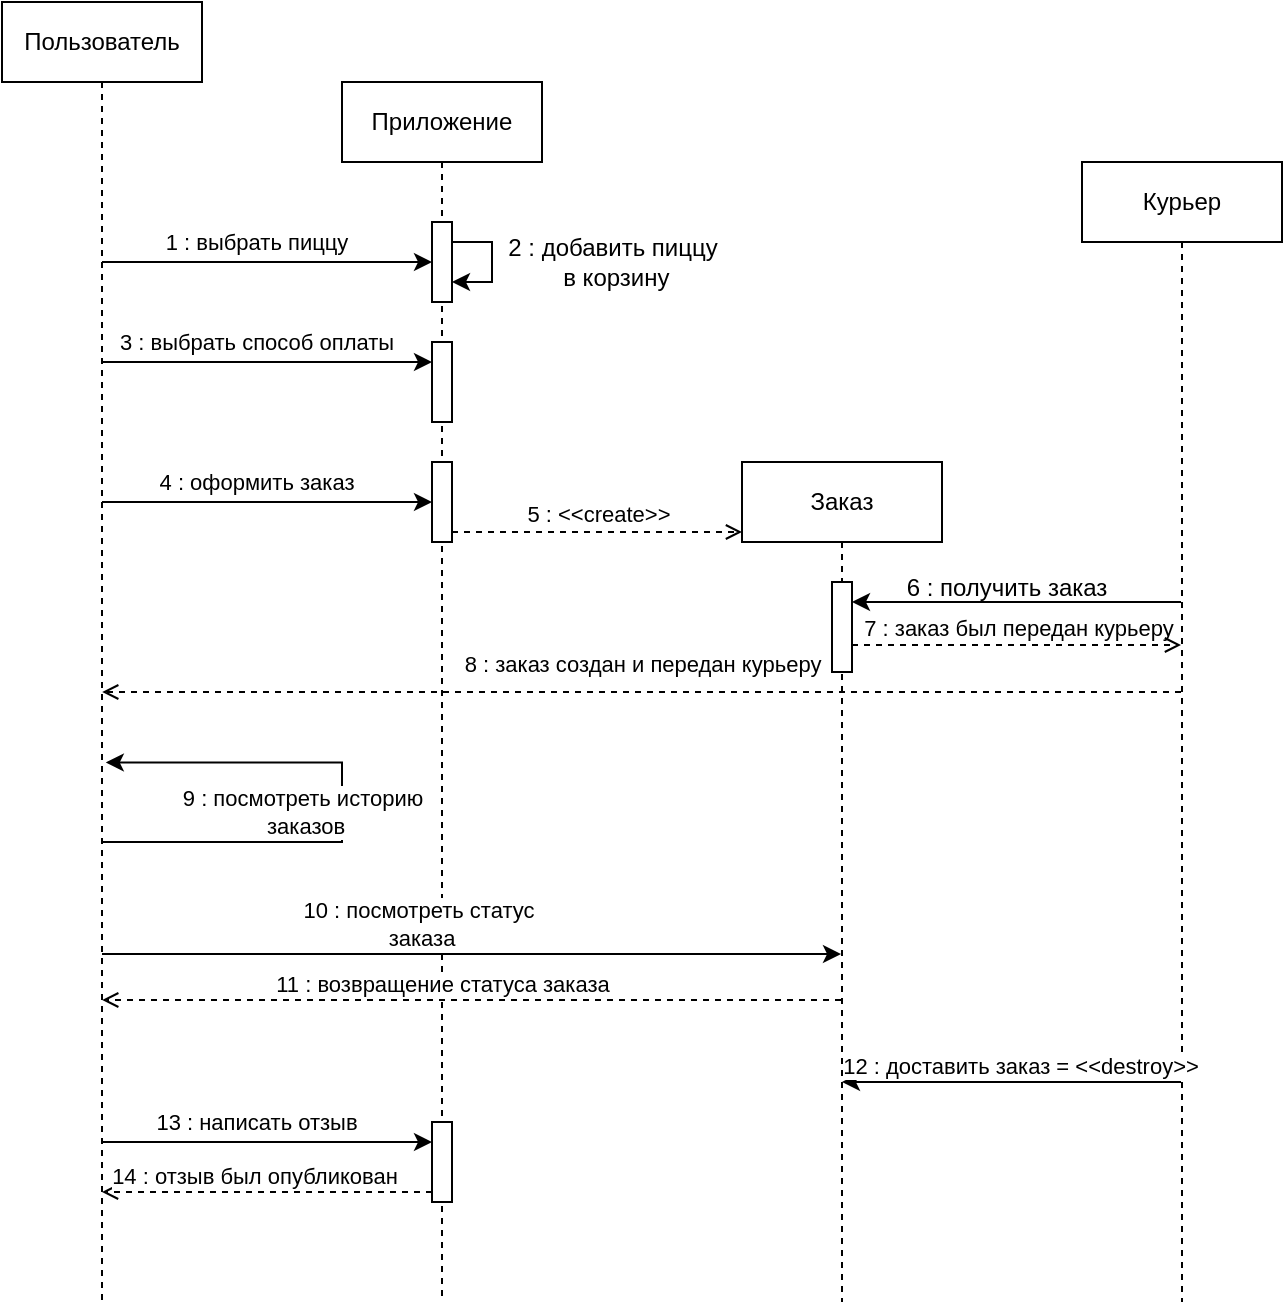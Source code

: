 <mxfile version="24.0.6" type="github">
  <diagram name="Страница — 1" id="hY87scyZslR1d9eWhfrw">
    <mxGraphModel dx="1185" dy="651" grid="1" gridSize="10" guides="1" tooltips="1" connect="1" arrows="1" fold="1" page="1" pageScale="1" pageWidth="827" pageHeight="1169" math="0" shadow="0">
      <root>
        <mxCell id="0" />
        <mxCell id="1" parent="0" />
        <mxCell id="UCRyetdWfhHOHcdlKuk4-5" style="edgeStyle=elbowEdgeStyle;rounded=0;orthogonalLoop=1;jettySize=auto;html=1;elbow=vertical;curved=0;" parent="1" source="UCRyetdWfhHOHcdlKuk4-1" target="UCRyetdWfhHOHcdlKuk4-6" edge="1">
          <mxGeometry relative="1" as="geometry" />
        </mxCell>
        <mxCell id="UCRyetdWfhHOHcdlKuk4-7" value="1 : выбрать пиццу" style="edgeLabel;html=1;align=center;verticalAlign=middle;resizable=0;points=[];" parent="UCRyetdWfhHOHcdlKuk4-5" vertex="1" connectable="0">
          <mxGeometry x="-0.243" y="1" relative="1" as="geometry">
            <mxPoint x="14" y="-9" as="offset" />
          </mxGeometry>
        </mxCell>
        <mxCell id="UCRyetdWfhHOHcdlKuk4-1" value="Пользователь" style="shape=umlLifeline;perimeter=lifelinePerimeter;whiteSpace=wrap;html=1;container=1;dropTarget=0;collapsible=0;recursiveResize=0;outlineConnect=0;portConstraint=eastwest;newEdgeStyle={&quot;edgeStyle&quot;:&quot;elbowEdgeStyle&quot;,&quot;elbow&quot;:&quot;vertical&quot;,&quot;curved&quot;:0,&quot;rounded&quot;:0};" parent="1" vertex="1">
          <mxGeometry x="210" y="150" width="100" height="650" as="geometry" />
        </mxCell>
        <mxCell id="UCRyetdWfhHOHcdlKuk4-3" value="Приложение" style="shape=umlLifeline;perimeter=lifelinePerimeter;whiteSpace=wrap;html=1;container=1;dropTarget=0;collapsible=0;recursiveResize=0;outlineConnect=0;portConstraint=eastwest;newEdgeStyle={&quot;edgeStyle&quot;:&quot;elbowEdgeStyle&quot;,&quot;elbow&quot;:&quot;vertical&quot;,&quot;curved&quot;:0,&quot;rounded&quot;:0};" parent="1" vertex="1">
          <mxGeometry x="380" y="190" width="100" height="610" as="geometry" />
        </mxCell>
        <mxCell id="UCRyetdWfhHOHcdlKuk4-6" value="" style="html=1;points=[[0,0,0,0,5],[0,1,0,0,-5],[1,0,0,0,5],[1,1,0,0,-5]];perimeter=orthogonalPerimeter;outlineConnect=0;targetShapes=umlLifeline;portConstraint=eastwest;newEdgeStyle={&quot;curved&quot;:0,&quot;rounded&quot;:0};" parent="UCRyetdWfhHOHcdlKuk4-3" vertex="1">
          <mxGeometry x="45" y="70" width="10" height="40" as="geometry" />
        </mxCell>
        <mxCell id="UCRyetdWfhHOHcdlKuk4-8" style="edgeStyle=orthogonalEdgeStyle;rounded=0;orthogonalLoop=1;jettySize=auto;html=1;curved=0;" parent="UCRyetdWfhHOHcdlKuk4-3" source="UCRyetdWfhHOHcdlKuk4-6" target="UCRyetdWfhHOHcdlKuk4-6" edge="1">
          <mxGeometry relative="1" as="geometry" />
        </mxCell>
        <mxCell id="UCRyetdWfhHOHcdlKuk4-14" value="" style="html=1;points=[[0,0,0,0,5],[0,1,0,0,-5],[1,0,0,0,5],[1,1,0,0,-5]];perimeter=orthogonalPerimeter;outlineConnect=0;targetShapes=umlLifeline;portConstraint=eastwest;newEdgeStyle={&quot;curved&quot;:0,&quot;rounded&quot;:0};" parent="UCRyetdWfhHOHcdlKuk4-3" vertex="1">
          <mxGeometry x="45" y="190" width="10" height="40" as="geometry" />
        </mxCell>
        <mxCell id="r4ULVXh8f3Sc4uGh58wk-24" value="" style="html=1;points=[[0,0,0,0,5],[0,1,0,0,-5],[1,0,0,0,5],[1,1,0,0,-5]];perimeter=orthogonalPerimeter;outlineConnect=0;targetShapes=umlLifeline;portConstraint=eastwest;newEdgeStyle={&quot;curved&quot;:0,&quot;rounded&quot;:0};" parent="UCRyetdWfhHOHcdlKuk4-3" vertex="1">
          <mxGeometry x="45" y="130" width="10" height="40" as="geometry" />
        </mxCell>
        <mxCell id="r4ULVXh8f3Sc4uGh58wk-31" value="" style="html=1;points=[[0,0,0,0,5],[0,1,0,0,-5],[1,0,0,0,5],[1,1,0,0,-5]];perimeter=orthogonalPerimeter;outlineConnect=0;targetShapes=umlLifeline;portConstraint=eastwest;newEdgeStyle={&quot;curved&quot;:0,&quot;rounded&quot;:0};" parent="UCRyetdWfhHOHcdlKuk4-3" vertex="1">
          <mxGeometry x="45" y="520" width="10" height="40" as="geometry" />
        </mxCell>
        <mxCell id="r4ULVXh8f3Sc4uGh58wk-38" style="edgeStyle=elbowEdgeStyle;rounded=0;orthogonalLoop=1;jettySize=auto;html=1;elbow=vertical;curved=0;" parent="1" source="UCRyetdWfhHOHcdlKuk4-4" target="r4ULVXh8f3Sc4uGh58wk-17" edge="1">
          <mxGeometry relative="1" as="geometry">
            <mxPoint x="662" y="450.81" as="targetPoint" />
            <mxPoint x="796.5" y="450.857" as="sourcePoint" />
            <Array as="points">
              <mxPoint x="640" y="450" />
            </Array>
          </mxGeometry>
        </mxCell>
        <mxCell id="UCRyetdWfhHOHcdlKuk4-4" value="Курьер" style="shape=umlLifeline;perimeter=lifelinePerimeter;whiteSpace=wrap;html=1;container=1;dropTarget=0;collapsible=0;recursiveResize=0;outlineConnect=0;portConstraint=eastwest;newEdgeStyle={&quot;edgeStyle&quot;:&quot;elbowEdgeStyle&quot;,&quot;elbow&quot;:&quot;vertical&quot;,&quot;curved&quot;:0,&quot;rounded&quot;:0};" parent="1" vertex="1">
          <mxGeometry x="750" y="230" width="100" height="570" as="geometry" />
        </mxCell>
        <mxCell id="UCRyetdWfhHOHcdlKuk4-9" value="2 : добавить пиццу&lt;div&gt;&amp;nbsp;в корзину&lt;/div&gt;" style="text;html=1;align=center;verticalAlign=middle;resizable=0;points=[];autosize=1;strokeColor=none;fillColor=none;" parent="1" vertex="1">
          <mxGeometry x="450" y="260" width="130" height="40" as="geometry" />
        </mxCell>
        <mxCell id="UCRyetdWfhHOHcdlKuk4-10" value="Заказ" style="shape=umlLifeline;perimeter=lifelinePerimeter;whiteSpace=wrap;html=1;container=1;dropTarget=0;collapsible=0;recursiveResize=0;outlineConnect=0;portConstraint=eastwest;newEdgeStyle={&quot;edgeStyle&quot;:&quot;elbowEdgeStyle&quot;,&quot;elbow&quot;:&quot;vertical&quot;,&quot;curved&quot;:0,&quot;rounded&quot;:0};" parent="1" vertex="1">
          <mxGeometry x="580" y="380" width="100" height="420" as="geometry" />
        </mxCell>
        <mxCell id="r4ULVXh8f3Sc4uGh58wk-17" value="" style="html=1;points=[[0,0,0,0,5],[0,1,0,0,-5],[1,0,0,0,5],[1,1,0,0,-5]];perimeter=orthogonalPerimeter;outlineConnect=0;targetShapes=umlLifeline;portConstraint=eastwest;newEdgeStyle={&quot;curved&quot;:0,&quot;rounded&quot;:0};" parent="UCRyetdWfhHOHcdlKuk4-10" vertex="1">
          <mxGeometry x="45" y="60" width="10" height="45" as="geometry" />
        </mxCell>
        <mxCell id="UCRyetdWfhHOHcdlKuk4-12" style="edgeStyle=elbowEdgeStyle;rounded=0;orthogonalLoop=1;jettySize=auto;html=1;elbow=vertical;curved=0;" parent="1" source="UCRyetdWfhHOHcdlKuk4-1" target="UCRyetdWfhHOHcdlKuk4-14" edge="1">
          <mxGeometry relative="1" as="geometry">
            <mxPoint x="250.024" y="410" as="sourcePoint" />
            <mxPoint x="430" y="390" as="targetPoint" />
            <Array as="points">
              <mxPoint x="400" y="400" />
              <mxPoint x="390" y="410" />
            </Array>
          </mxGeometry>
        </mxCell>
        <mxCell id="UCRyetdWfhHOHcdlKuk4-13" value="4 : оформить заказ" style="edgeLabel;html=1;align=center;verticalAlign=middle;resizable=0;points=[];" parent="UCRyetdWfhHOHcdlKuk4-12" vertex="1" connectable="0">
          <mxGeometry x="-0.243" y="1" relative="1" as="geometry">
            <mxPoint x="14" y="-9" as="offset" />
          </mxGeometry>
        </mxCell>
        <mxCell id="r4ULVXh8f3Sc4uGh58wk-5" value="5 : &amp;lt;&amp;lt;create&amp;gt;&amp;gt;" style="html=1;verticalAlign=bottom;labelBackgroundColor=none;endArrow=open;endFill=0;dashed=1;rounded=0;exitX=1;exitY=1;exitDx=0;exitDy=-5;exitPerimeter=0;" parent="1" source="UCRyetdWfhHOHcdlKuk4-14" edge="1">
          <mxGeometry x="0.001" width="160" relative="1" as="geometry">
            <mxPoint x="445" y="415" as="sourcePoint" />
            <mxPoint x="580" y="415" as="targetPoint" />
            <mxPoint as="offset" />
          </mxGeometry>
        </mxCell>
        <mxCell id="r4ULVXh8f3Sc4uGh58wk-7" style="edgeStyle=elbowEdgeStyle;rounded=0;orthogonalLoop=1;jettySize=auto;html=1;elbow=vertical;curved=0;" parent="1" edge="1" source="UCRyetdWfhHOHcdlKuk4-1">
          <mxGeometry relative="1" as="geometry">
            <mxPoint x="430.024" y="626" as="sourcePoint" />
            <mxPoint x="629.5" y="626" as="targetPoint" />
            <Array as="points">
              <mxPoint x="500" y="626" />
              <mxPoint x="352" y="650" />
              <mxPoint x="412" y="670" />
              <mxPoint x="402" y="680" />
            </Array>
          </mxGeometry>
        </mxCell>
        <mxCell id="r4ULVXh8f3Sc4uGh58wk-8" value="10 : посмотреть статус&lt;div&gt;&amp;nbsp;заказа&lt;/div&gt;" style="edgeLabel;html=1;align=center;verticalAlign=middle;resizable=0;points=[];" parent="r4ULVXh8f3Sc4uGh58wk-7" vertex="1" connectable="0">
          <mxGeometry x="-0.243" y="1" relative="1" as="geometry">
            <mxPoint x="18" y="-14" as="offset" />
          </mxGeometry>
        </mxCell>
        <mxCell id="r4ULVXh8f3Sc4uGh58wk-9" value="8 : заказ создан и передан курьеру" style="html=1;verticalAlign=bottom;labelBackgroundColor=default;endArrow=open;endFill=0;dashed=1;rounded=0;" parent="1" source="UCRyetdWfhHOHcdlKuk4-4" edge="1">
          <mxGeometry x="-0.001" y="-5" width="160" relative="1" as="geometry">
            <mxPoint x="769.5" y="495" as="sourcePoint" />
            <mxPoint x="260.1" y="495" as="targetPoint" />
            <mxPoint as="offset" />
          </mxGeometry>
        </mxCell>
        <mxCell id="r4ULVXh8f3Sc4uGh58wk-11" value="11 : возвращение статуса заказа" style="html=1;verticalAlign=bottom;labelBackgroundColor=default;endArrow=open;endFill=0;dashed=1;rounded=0;" parent="1" edge="1">
          <mxGeometry x="0.08" y="1" width="160" relative="1" as="geometry">
            <mxPoint x="629.5" y="649" as="sourcePoint" />
            <mxPoint x="260.1" y="649" as="targetPoint" />
            <mxPoint as="offset" />
          </mxGeometry>
        </mxCell>
        <mxCell id="r4ULVXh8f3Sc4uGh58wk-22" style="edgeStyle=elbowEdgeStyle;rounded=0;orthogonalLoop=1;jettySize=auto;html=1;elbow=vertical;curved=0;" parent="1" target="r4ULVXh8f3Sc4uGh58wk-24" edge="1">
          <mxGeometry relative="1" as="geometry">
            <mxPoint x="260.27" y="330" as="sourcePoint" />
            <mxPoint x="423.43" y="330.28" as="targetPoint" />
            <Array as="points">
              <mxPoint x="423" y="330" />
            </Array>
          </mxGeometry>
        </mxCell>
        <mxCell id="r4ULVXh8f3Sc4uGh58wk-23" value="3 : выбрать способ оплаты" style="edgeLabel;html=1;align=center;verticalAlign=middle;resizable=0;points=[];" parent="r4ULVXh8f3Sc4uGh58wk-22" vertex="1" connectable="0">
          <mxGeometry x="-0.243" y="1" relative="1" as="geometry">
            <mxPoint x="14" y="-9" as="offset" />
          </mxGeometry>
        </mxCell>
        <mxCell id="r4ULVXh8f3Sc4uGh58wk-29" style="edgeStyle=elbowEdgeStyle;rounded=0;orthogonalLoop=1;jettySize=auto;html=1;elbow=vertical;curved=0;" parent="1" source="UCRyetdWfhHOHcdlKuk4-4" target="UCRyetdWfhHOHcdlKuk4-10" edge="1">
          <mxGeometry relative="1" as="geometry">
            <mxPoint x="769.5" y="698" as="sourcePoint" />
            <mxPoint x="260.024" y="698" as="targetPoint" />
            <Array as="points">
              <mxPoint x="710" y="690" />
              <mxPoint x="625.99" y="725.76" />
            </Array>
          </mxGeometry>
        </mxCell>
        <mxCell id="r4ULVXh8f3Sc4uGh58wk-30" value="12 : доставить заказ = &amp;lt;&amp;lt;destroy&amp;gt;&amp;gt;" style="edgeLabel;html=1;align=center;verticalAlign=middle;resizable=0;points=[];" parent="r4ULVXh8f3Sc4uGh58wk-29" vertex="1" connectable="0">
          <mxGeometry x="-0.243" y="1" relative="1" as="geometry">
            <mxPoint x="-17" y="-9" as="offset" />
          </mxGeometry>
        </mxCell>
        <mxCell id="r4ULVXh8f3Sc4uGh58wk-32" style="edgeStyle=elbowEdgeStyle;rounded=0;orthogonalLoop=1;jettySize=auto;html=1;elbow=vertical;curved=0;" parent="1" source="UCRyetdWfhHOHcdlKuk4-1" target="r4ULVXh8f3Sc4uGh58wk-31" edge="1">
          <mxGeometry relative="1" as="geometry">
            <mxPoint x="250.024" y="720" as="sourcePoint" />
            <mxPoint x="423.43" y="720.28" as="targetPoint" />
            <Array as="points">
              <mxPoint x="423" y="720" />
            </Array>
          </mxGeometry>
        </mxCell>
        <mxCell id="r4ULVXh8f3Sc4uGh58wk-33" value="13 : написать отзыв" style="edgeLabel;html=1;align=center;verticalAlign=middle;resizable=0;points=[];" parent="r4ULVXh8f3Sc4uGh58wk-32" vertex="1" connectable="0">
          <mxGeometry x="-0.243" y="1" relative="1" as="geometry">
            <mxPoint x="14" y="-9" as="offset" />
          </mxGeometry>
        </mxCell>
        <mxCell id="r4ULVXh8f3Sc4uGh58wk-37" value="14 : отзыв был опубликован" style="html=1;verticalAlign=bottom;labelBackgroundColor=default;endArrow=open;endFill=0;dashed=1;rounded=0;exitX=0;exitY=1;exitDx=0;exitDy=-5;exitPerimeter=0;" parent="1" source="r4ULVXh8f3Sc4uGh58wk-31" target="UCRyetdWfhHOHcdlKuk4-1" edge="1">
          <mxGeometry x="0.08" y="1" width="160" relative="1" as="geometry">
            <mxPoint x="339.4" y="770" as="sourcePoint" />
            <mxPoint x="-30.0" y="770" as="targetPoint" />
            <mxPoint as="offset" />
          </mxGeometry>
        </mxCell>
        <mxCell id="r4ULVXh8f3Sc4uGh58wk-39" value="6 : получить заказ" style="text;html=1;align=center;verticalAlign=middle;resizable=0;points=[];autosize=1;strokeColor=none;fillColor=none;" parent="1" vertex="1">
          <mxGeometry x="652" y="428" width="120" height="30" as="geometry" />
        </mxCell>
        <mxCell id="r4ULVXh8f3Sc4uGh58wk-40" value="7 : заказ был передан курьеру" style="html=1;verticalAlign=bottom;labelBackgroundColor=none;endArrow=open;endFill=0;dashed=1;rounded=0;" parent="1" target="UCRyetdWfhHOHcdlKuk4-4" edge="1">
          <mxGeometry x="0.001" width="160" relative="1" as="geometry">
            <mxPoint x="635" y="471.5" as="sourcePoint" />
            <mxPoint x="769.5" y="471.5" as="targetPoint" />
            <mxPoint as="offset" />
          </mxGeometry>
        </mxCell>
        <mxCell id="r4ULVXh8f3Sc4uGh58wk-41" style="edgeStyle=elbowEdgeStyle;rounded=0;orthogonalLoop=1;jettySize=auto;html=1;elbow=vertical;curved=0;entryX=0.519;entryY=0.585;entryDx=0;entryDy=0;entryPerimeter=0;" parent="1" source="UCRyetdWfhHOHcdlKuk4-1" target="UCRyetdWfhHOHcdlKuk4-1" edge="1">
          <mxGeometry relative="1" as="geometry">
            <mxPoint x="279.929" y="520" as="sourcePoint" />
            <mxPoint x="279.929" y="570" as="targetPoint" />
            <Array as="points">
              <mxPoint x="380" y="570" />
            </Array>
          </mxGeometry>
        </mxCell>
        <mxCell id="r4ULVXh8f3Sc4uGh58wk-42" value="9 : посмотреть историю&lt;div&gt;&amp;nbsp;заказов&lt;/div&gt;" style="edgeLabel;html=1;align=center;verticalAlign=middle;resizable=0;points=[];" parent="1" vertex="1" connectable="0">
          <mxGeometry x="359.996" y="555" as="geometry" />
        </mxCell>
      </root>
    </mxGraphModel>
  </diagram>
</mxfile>
